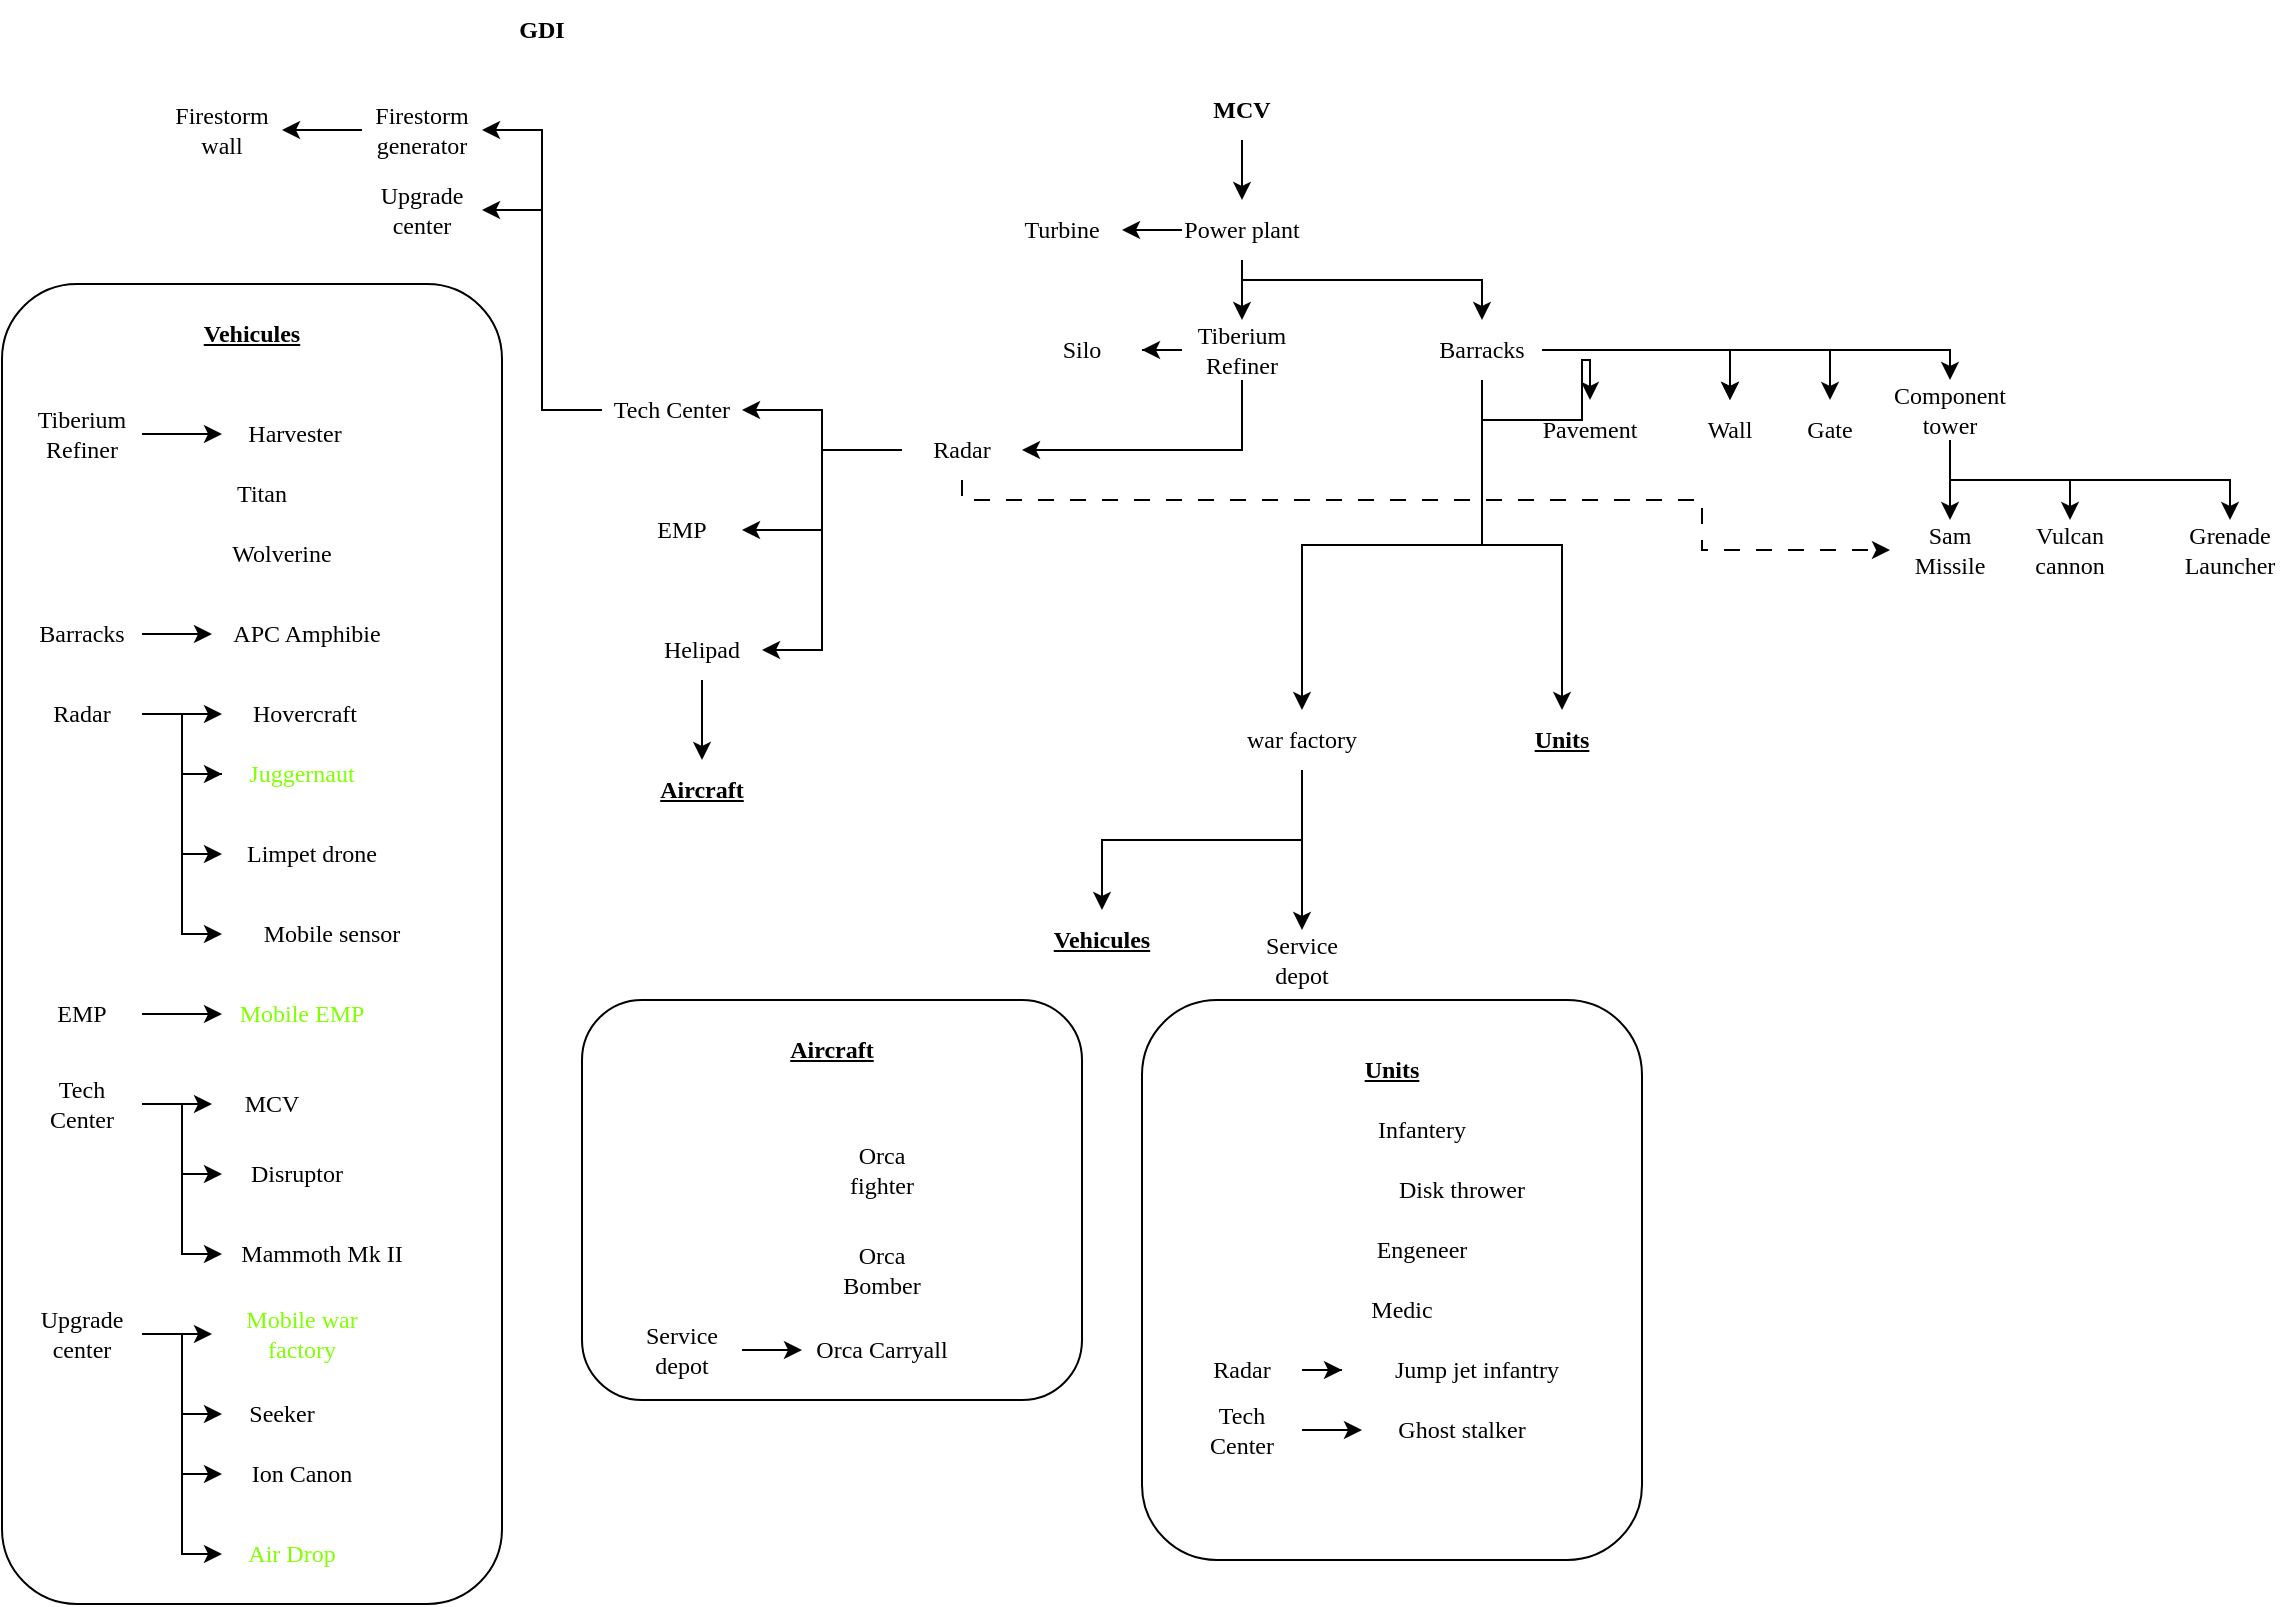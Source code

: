 <mxfile version="24.4.13" type="device">
  <diagram name="Page-1" id="J4l3qNTIwQKnPK3PvDyN">
    <mxGraphModel dx="2569" dy="768" grid="1" gridSize="10" guides="1" tooltips="1" connect="1" arrows="1" fold="1" page="1" pageScale="1" pageWidth="1169" pageHeight="827" math="0" shadow="0">
      <root>
        <mxCell id="0" />
        <mxCell id="1" parent="0" />
        <mxCell id="yo6jUP9kp3zcqBxJjkfc-1" value="GDI" style="text;html=1;align=center;verticalAlign=middle;whiteSpace=wrap;rounded=0;fontFamily=Lucida Console;fontStyle=1" vertex="1" parent="1">
          <mxGeometry x="-910" y="20" width="60" height="30" as="geometry" />
        </mxCell>
        <mxCell id="yo6jUP9kp3zcqBxJjkfc-4" value="" style="edgeStyle=orthogonalEdgeStyle;rounded=0;orthogonalLoop=1;jettySize=auto;html=1;fontFamily=Lucida Console;" edge="1" parent="1" source="yo6jUP9kp3zcqBxJjkfc-2" target="yo6jUP9kp3zcqBxJjkfc-3">
          <mxGeometry relative="1" as="geometry" />
        </mxCell>
        <mxCell id="yo6jUP9kp3zcqBxJjkfc-2" value="MCV" style="text;html=1;align=center;verticalAlign=middle;whiteSpace=wrap;rounded=0;fontFamily=Lucida Console;fontStyle=1" vertex="1" parent="1">
          <mxGeometry x="-560" y="60" width="60" height="30" as="geometry" />
        </mxCell>
        <mxCell id="yo6jUP9kp3zcqBxJjkfc-7" value="" style="edgeStyle=orthogonalEdgeStyle;rounded=0;orthogonalLoop=1;jettySize=auto;html=1;fontFamily=Lucida Console;" edge="1" parent="1" source="yo6jUP9kp3zcqBxJjkfc-3" target="yo6jUP9kp3zcqBxJjkfc-6">
          <mxGeometry relative="1" as="geometry" />
        </mxCell>
        <mxCell id="yo6jUP9kp3zcqBxJjkfc-11" value="" style="edgeStyle=orthogonalEdgeStyle;rounded=0;orthogonalLoop=1;jettySize=auto;html=1;fontFamily=Lucida Console;" edge="1" parent="1" source="yo6jUP9kp3zcqBxJjkfc-3" target="yo6jUP9kp3zcqBxJjkfc-10">
          <mxGeometry relative="1" as="geometry" />
        </mxCell>
        <mxCell id="yo6jUP9kp3zcqBxJjkfc-193" style="edgeStyle=orthogonalEdgeStyle;rounded=0;orthogonalLoop=1;jettySize=auto;html=1;exitX=0.5;exitY=1;exitDx=0;exitDy=0;entryX=0.5;entryY=0;entryDx=0;entryDy=0;" edge="1" parent="1" source="yo6jUP9kp3zcqBxJjkfc-3" target="yo6jUP9kp3zcqBxJjkfc-8">
          <mxGeometry relative="1" as="geometry">
            <Array as="points">
              <mxPoint x="-530" y="160" />
              <mxPoint x="-410" y="160" />
            </Array>
          </mxGeometry>
        </mxCell>
        <mxCell id="yo6jUP9kp3zcqBxJjkfc-3" value="&lt;div&gt;Power plant&lt;/div&gt;" style="text;html=1;align=center;verticalAlign=middle;whiteSpace=wrap;rounded=0;fontFamily=Lucida Console;" vertex="1" parent="1">
          <mxGeometry x="-560" y="120" width="60" height="30" as="geometry" />
        </mxCell>
        <mxCell id="yo6jUP9kp3zcqBxJjkfc-20" style="edgeStyle=orthogonalEdgeStyle;rounded=0;orthogonalLoop=1;jettySize=auto;html=1;exitX=0.5;exitY=1;exitDx=0;exitDy=0;entryX=1;entryY=0.5;entryDx=0;entryDy=0;fontFamily=Lucida Console;" edge="1" parent="1" source="yo6jUP9kp3zcqBxJjkfc-6" target="yo6jUP9kp3zcqBxJjkfc-19">
          <mxGeometry relative="1" as="geometry" />
        </mxCell>
        <mxCell id="yo6jUP9kp3zcqBxJjkfc-21" style="edgeStyle=orthogonalEdgeStyle;rounded=0;orthogonalLoop=1;jettySize=auto;html=1;exitX=0;exitY=0.5;exitDx=0;exitDy=0;fontFamily=Lucida Console;" edge="1" parent="1" source="yo6jUP9kp3zcqBxJjkfc-6" target="yo6jUP9kp3zcqBxJjkfc-18">
          <mxGeometry relative="1" as="geometry" />
        </mxCell>
        <mxCell id="yo6jUP9kp3zcqBxJjkfc-6" value="Tiberium Refiner" style="text;html=1;align=center;verticalAlign=middle;whiteSpace=wrap;rounded=0;fontFamily=Lucida Console;" vertex="1" parent="1">
          <mxGeometry x="-560" y="180" width="60" height="30" as="geometry" />
        </mxCell>
        <mxCell id="yo6jUP9kp3zcqBxJjkfc-26" value="" style="edgeStyle=orthogonalEdgeStyle;rounded=0;orthogonalLoop=1;jettySize=auto;html=1;fontFamily=Lucida Console;" edge="1" parent="1" source="yo6jUP9kp3zcqBxJjkfc-8" target="yo6jUP9kp3zcqBxJjkfc-22">
          <mxGeometry relative="1" as="geometry" />
        </mxCell>
        <mxCell id="yo6jUP9kp3zcqBxJjkfc-27" value="" style="edgeStyle=orthogonalEdgeStyle;rounded=0;orthogonalLoop=1;jettySize=auto;html=1;fontFamily=Lucida Console;" edge="1" parent="1" source="yo6jUP9kp3zcqBxJjkfc-8" target="yo6jUP9kp3zcqBxJjkfc-23">
          <mxGeometry relative="1" as="geometry" />
        </mxCell>
        <mxCell id="yo6jUP9kp3zcqBxJjkfc-28" value="" style="edgeStyle=orthogonalEdgeStyle;rounded=0;orthogonalLoop=1;jettySize=auto;html=1;fontFamily=Lucida Console;" edge="1" parent="1" source="yo6jUP9kp3zcqBxJjkfc-8" target="yo6jUP9kp3zcqBxJjkfc-23">
          <mxGeometry relative="1" as="geometry" />
        </mxCell>
        <mxCell id="yo6jUP9kp3zcqBxJjkfc-195" style="edgeStyle=orthogonalEdgeStyle;rounded=0;orthogonalLoop=1;jettySize=auto;html=1;exitX=1;exitY=0.5;exitDx=0;exitDy=0;entryX=0.5;entryY=0;entryDx=0;entryDy=0;" edge="1" parent="1" source="yo6jUP9kp3zcqBxJjkfc-8" target="yo6jUP9kp3zcqBxJjkfc-24">
          <mxGeometry relative="1" as="geometry" />
        </mxCell>
        <mxCell id="yo6jUP9kp3zcqBxJjkfc-197" style="edgeStyle=orthogonalEdgeStyle;rounded=0;orthogonalLoop=1;jettySize=auto;html=1;exitX=0.5;exitY=1;exitDx=0;exitDy=0;entryX=0.5;entryY=0;entryDx=0;entryDy=0;" edge="1" parent="1" source="yo6jUP9kp3zcqBxJjkfc-8" target="yo6jUP9kp3zcqBxJjkfc-50">
          <mxGeometry relative="1" as="geometry" />
        </mxCell>
        <mxCell id="yo6jUP9kp3zcqBxJjkfc-198" style="edgeStyle=orthogonalEdgeStyle;rounded=0;orthogonalLoop=1;jettySize=auto;html=1;exitX=0.5;exitY=1;exitDx=0;exitDy=0;entryX=0.5;entryY=0;entryDx=0;entryDy=0;" edge="1" parent="1" source="yo6jUP9kp3zcqBxJjkfc-8" target="yo6jUP9kp3zcqBxJjkfc-107">
          <mxGeometry relative="1" as="geometry" />
        </mxCell>
        <mxCell id="yo6jUP9kp3zcqBxJjkfc-202" style="edgeStyle=orthogonalEdgeStyle;rounded=0;orthogonalLoop=1;jettySize=auto;html=1;exitX=1;exitY=0.5;exitDx=0;exitDy=0;entryX=0.5;entryY=0;entryDx=0;entryDy=0;" edge="1" parent="1" source="yo6jUP9kp3zcqBxJjkfc-8" target="yo6jUP9kp3zcqBxJjkfc-31">
          <mxGeometry relative="1" as="geometry">
            <Array as="points">
              <mxPoint x="-176" y="195" />
            </Array>
          </mxGeometry>
        </mxCell>
        <mxCell id="yo6jUP9kp3zcqBxJjkfc-8" value="Barracks" style="text;html=1;align=center;verticalAlign=middle;whiteSpace=wrap;rounded=0;fontFamily=Lucida Console;" vertex="1" parent="1">
          <mxGeometry x="-440" y="180" width="60" height="30" as="geometry" />
        </mxCell>
        <mxCell id="yo6jUP9kp3zcqBxJjkfc-10" value="Turbine" style="text;html=1;align=center;verticalAlign=middle;whiteSpace=wrap;rounded=0;fontFamily=Lucida Console;" vertex="1" parent="1">
          <mxGeometry x="-650" y="120" width="60" height="30" as="geometry" />
        </mxCell>
        <mxCell id="yo6jUP9kp3zcqBxJjkfc-18" value="Silo" style="text;html=1;align=center;verticalAlign=middle;whiteSpace=wrap;rounded=0;fontFamily=Lucida Console;" vertex="1" parent="1">
          <mxGeometry x="-640" y="180" width="60" height="30" as="geometry" />
        </mxCell>
        <mxCell id="yo6jUP9kp3zcqBxJjkfc-90" value="" style="edgeStyle=orthogonalEdgeStyle;rounded=0;orthogonalLoop=1;jettySize=auto;html=1;" edge="1" parent="1" source="yo6jUP9kp3zcqBxJjkfc-19" target="yo6jUP9kp3zcqBxJjkfc-39">
          <mxGeometry relative="1" as="geometry" />
        </mxCell>
        <mxCell id="yo6jUP9kp3zcqBxJjkfc-191" style="edgeStyle=orthogonalEdgeStyle;rounded=0;orthogonalLoop=1;jettySize=auto;html=1;exitX=0;exitY=0.5;exitDx=0;exitDy=0;entryX=1;entryY=0.5;entryDx=0;entryDy=0;" edge="1" parent="1" source="yo6jUP9kp3zcqBxJjkfc-19" target="yo6jUP9kp3zcqBxJjkfc-45">
          <mxGeometry relative="1" as="geometry">
            <Array as="points">
              <mxPoint x="-740" y="245" />
              <mxPoint x="-740" y="285" />
            </Array>
          </mxGeometry>
        </mxCell>
        <mxCell id="yo6jUP9kp3zcqBxJjkfc-192" style="edgeStyle=orthogonalEdgeStyle;rounded=0;orthogonalLoop=1;jettySize=auto;html=1;exitX=0;exitY=0.5;exitDx=0;exitDy=0;entryX=1;entryY=0.5;entryDx=0;entryDy=0;" edge="1" parent="1" source="yo6jUP9kp3zcqBxJjkfc-19" target="yo6jUP9kp3zcqBxJjkfc-42">
          <mxGeometry relative="1" as="geometry">
            <Array as="points">
              <mxPoint x="-740" y="245" />
              <mxPoint x="-740" y="345" />
            </Array>
          </mxGeometry>
        </mxCell>
        <mxCell id="yo6jUP9kp3zcqBxJjkfc-204" style="edgeStyle=orthogonalEdgeStyle;rounded=0;orthogonalLoop=1;jettySize=auto;html=1;exitX=0.5;exitY=1;exitDx=0;exitDy=0;entryX=0;entryY=0.5;entryDx=0;entryDy=0;dashed=1;dashPattern=8 8;" edge="1" parent="1" source="yo6jUP9kp3zcqBxJjkfc-19" target="yo6jUP9kp3zcqBxJjkfc-33">
          <mxGeometry relative="1" as="geometry">
            <Array as="points">
              <mxPoint x="-670" y="270" />
              <mxPoint x="-300" y="270" />
              <mxPoint x="-300" y="295" />
            </Array>
          </mxGeometry>
        </mxCell>
        <mxCell id="yo6jUP9kp3zcqBxJjkfc-19" value="&lt;div&gt;Radar&lt;/div&gt;" style="text;html=1;align=center;verticalAlign=middle;whiteSpace=wrap;rounded=0;fontFamily=Lucida Console;" vertex="1" parent="1">
          <mxGeometry x="-700" y="230" width="60" height="30" as="geometry" />
        </mxCell>
        <mxCell id="yo6jUP9kp3zcqBxJjkfc-22" value="Pavement" style="text;html=1;align=center;verticalAlign=middle;whiteSpace=wrap;rounded=0;fontFamily=Lucida Console;" vertex="1" parent="1">
          <mxGeometry x="-386" y="220" width="60" height="30" as="geometry" />
        </mxCell>
        <mxCell id="yo6jUP9kp3zcqBxJjkfc-23" value="Wall" style="text;html=1;align=center;verticalAlign=middle;whiteSpace=wrap;rounded=0;fontFamily=Lucida Console;" vertex="1" parent="1">
          <mxGeometry x="-316" y="220" width="60" height="30" as="geometry" />
        </mxCell>
        <mxCell id="yo6jUP9kp3zcqBxJjkfc-24" value="&lt;div&gt;Gate&lt;/div&gt;" style="text;html=1;align=center;verticalAlign=middle;whiteSpace=wrap;rounded=0;fontFamily=Lucida Console;" vertex="1" parent="1">
          <mxGeometry x="-266" y="220" width="60" height="30" as="geometry" />
        </mxCell>
        <mxCell id="yo6jUP9kp3zcqBxJjkfc-35" value="" style="edgeStyle=orthogonalEdgeStyle;rounded=0;orthogonalLoop=1;jettySize=auto;html=1;entryX=0.5;entryY=0;entryDx=0;entryDy=0;fontFamily=Lucida Console;" edge="1" parent="1" source="yo6jUP9kp3zcqBxJjkfc-31" target="yo6jUP9kp3zcqBxJjkfc-32">
          <mxGeometry relative="1" as="geometry" />
        </mxCell>
        <mxCell id="yo6jUP9kp3zcqBxJjkfc-36" value="" style="edgeStyle=orthogonalEdgeStyle;rounded=0;orthogonalLoop=1;jettySize=auto;html=1;fontFamily=Lucida Console;" edge="1" parent="1" source="yo6jUP9kp3zcqBxJjkfc-31" target="yo6jUP9kp3zcqBxJjkfc-33">
          <mxGeometry relative="1" as="geometry" />
        </mxCell>
        <mxCell id="yo6jUP9kp3zcqBxJjkfc-37" style="edgeStyle=orthogonalEdgeStyle;rounded=0;orthogonalLoop=1;jettySize=auto;html=1;exitX=0.5;exitY=1;exitDx=0;exitDy=0;entryX=0.5;entryY=0;entryDx=0;entryDy=0;fontFamily=Lucida Console;" edge="1" parent="1" source="yo6jUP9kp3zcqBxJjkfc-31" target="yo6jUP9kp3zcqBxJjkfc-34">
          <mxGeometry relative="1" as="geometry" />
        </mxCell>
        <mxCell id="yo6jUP9kp3zcqBxJjkfc-31" value="Component tower" style="text;html=1;align=center;verticalAlign=middle;whiteSpace=wrap;rounded=0;fontFamily=Lucida Console;" vertex="1" parent="1">
          <mxGeometry x="-206" y="210" width="60" height="30" as="geometry" />
        </mxCell>
        <mxCell id="yo6jUP9kp3zcqBxJjkfc-32" value="Vulcan cannon" style="text;html=1;align=center;verticalAlign=middle;whiteSpace=wrap;rounded=0;fontFamily=Lucida Console;" vertex="1" parent="1">
          <mxGeometry x="-146" y="280" width="60" height="30" as="geometry" />
        </mxCell>
        <mxCell id="yo6jUP9kp3zcqBxJjkfc-33" value="Sam Missile" style="text;html=1;align=center;verticalAlign=middle;whiteSpace=wrap;rounded=0;fontFamily=Lucida Console;" vertex="1" parent="1">
          <mxGeometry x="-206" y="280" width="60" height="30" as="geometry" />
        </mxCell>
        <mxCell id="yo6jUP9kp3zcqBxJjkfc-34" value="Grenade Launcher" style="text;html=1;align=center;verticalAlign=middle;whiteSpace=wrap;rounded=0;fontFamily=Lucida Console;" vertex="1" parent="1">
          <mxGeometry x="-66" y="280" width="60" height="30" as="geometry" />
        </mxCell>
        <mxCell id="yo6jUP9kp3zcqBxJjkfc-84" style="edgeStyle=orthogonalEdgeStyle;rounded=0;orthogonalLoop=1;jettySize=auto;html=1;entryX=1;entryY=0.5;entryDx=0;entryDy=0;fontFamily=Lucida Console;" edge="1" parent="1" source="yo6jUP9kp3zcqBxJjkfc-39" target="yo6jUP9kp3zcqBxJjkfc-76">
          <mxGeometry relative="1" as="geometry" />
        </mxCell>
        <mxCell id="yo6jUP9kp3zcqBxJjkfc-190" style="edgeStyle=orthogonalEdgeStyle;rounded=0;orthogonalLoop=1;jettySize=auto;html=1;exitX=0;exitY=0.5;exitDx=0;exitDy=0;entryX=1;entryY=0.5;entryDx=0;entryDy=0;" edge="1" parent="1" source="yo6jUP9kp3zcqBxJjkfc-39" target="yo6jUP9kp3zcqBxJjkfc-85">
          <mxGeometry relative="1" as="geometry" />
        </mxCell>
        <mxCell id="yo6jUP9kp3zcqBxJjkfc-39" value="Tech Center" style="text;html=1;align=center;verticalAlign=middle;whiteSpace=wrap;rounded=0;fontFamily=Lucida Console;" vertex="1" parent="1">
          <mxGeometry x="-850" y="210" width="70" height="30" as="geometry" />
        </mxCell>
        <mxCell id="yo6jUP9kp3zcqBxJjkfc-187" value="" style="edgeStyle=orthogonalEdgeStyle;rounded=0;orthogonalLoop=1;jettySize=auto;html=1;" edge="1" parent="1" source="yo6jUP9kp3zcqBxJjkfc-42" target="yo6jUP9kp3zcqBxJjkfc-112">
          <mxGeometry relative="1" as="geometry" />
        </mxCell>
        <mxCell id="yo6jUP9kp3zcqBxJjkfc-42" value="Helipad" style="text;html=1;align=center;verticalAlign=middle;whiteSpace=wrap;rounded=0;fontFamily=Lucida Console;" vertex="1" parent="1">
          <mxGeometry x="-830" y="330" width="60" height="30" as="geometry" />
        </mxCell>
        <mxCell id="yo6jUP9kp3zcqBxJjkfc-45" value="EMP" style="text;html=1;align=center;verticalAlign=middle;whiteSpace=wrap;rounded=0;fontFamily=Lucida Console;" vertex="1" parent="1">
          <mxGeometry x="-840" y="270" width="60" height="30" as="geometry" />
        </mxCell>
        <mxCell id="yo6jUP9kp3zcqBxJjkfc-49" value="Service depot" style="text;html=1;align=center;verticalAlign=middle;whiteSpace=wrap;rounded=0;fontFamily=Lucida Console;" vertex="1" parent="1">
          <mxGeometry x="-530" y="485" width="60" height="30" as="geometry" />
        </mxCell>
        <mxCell id="yo6jUP9kp3zcqBxJjkfc-200" value="" style="edgeStyle=orthogonalEdgeStyle;rounded=0;orthogonalLoop=1;jettySize=auto;html=1;" edge="1" parent="1" source="yo6jUP9kp3zcqBxJjkfc-50" target="yo6jUP9kp3zcqBxJjkfc-49">
          <mxGeometry relative="1" as="geometry" />
        </mxCell>
        <mxCell id="yo6jUP9kp3zcqBxJjkfc-201" style="edgeStyle=orthogonalEdgeStyle;rounded=0;orthogonalLoop=1;jettySize=auto;html=1;exitX=0.5;exitY=1;exitDx=0;exitDy=0;entryX=0.5;entryY=0;entryDx=0;entryDy=0;" edge="1" parent="1" source="yo6jUP9kp3zcqBxJjkfc-50" target="yo6jUP9kp3zcqBxJjkfc-109">
          <mxGeometry relative="1" as="geometry" />
        </mxCell>
        <mxCell id="yo6jUP9kp3zcqBxJjkfc-50" value="war factory" style="text;html=1;align=center;verticalAlign=middle;whiteSpace=wrap;rounded=0;fontFamily=Lucida Console;" vertex="1" parent="1">
          <mxGeometry x="-530" y="375" width="60" height="30" as="geometry" />
        </mxCell>
        <mxCell id="yo6jUP9kp3zcqBxJjkfc-76" value="Upgrade center" style="text;html=1;align=center;verticalAlign=middle;whiteSpace=wrap;rounded=0;fontFamily=Lucida Console;" vertex="1" parent="1">
          <mxGeometry x="-970" y="110" width="60" height="30" as="geometry" />
        </mxCell>
        <mxCell id="yo6jUP9kp3zcqBxJjkfc-88" value="" style="edgeStyle=orthogonalEdgeStyle;rounded=0;orthogonalLoop=1;jettySize=auto;html=1;" edge="1" parent="1" source="yo6jUP9kp3zcqBxJjkfc-85" target="yo6jUP9kp3zcqBxJjkfc-86">
          <mxGeometry relative="1" as="geometry" />
        </mxCell>
        <mxCell id="yo6jUP9kp3zcqBxJjkfc-85" value="Firestorm generator" style="text;html=1;align=center;verticalAlign=middle;whiteSpace=wrap;rounded=0;fontFamily=Lucida Console;" vertex="1" parent="1">
          <mxGeometry x="-970" y="70" width="60" height="30" as="geometry" />
        </mxCell>
        <mxCell id="yo6jUP9kp3zcqBxJjkfc-86" value="Firestorm wall" style="text;html=1;align=center;verticalAlign=middle;whiteSpace=wrap;rounded=0;fontFamily=Lucida Console;" vertex="1" parent="1">
          <mxGeometry x="-1070" y="70" width="60" height="30" as="geometry" />
        </mxCell>
        <mxCell id="yo6jUP9kp3zcqBxJjkfc-107" value="Units" style="text;html=1;align=center;verticalAlign=middle;whiteSpace=wrap;rounded=0;fontFamily=Lucida Console;fontStyle=5" vertex="1" parent="1">
          <mxGeometry x="-400" y="375" width="60" height="30" as="geometry" />
        </mxCell>
        <mxCell id="yo6jUP9kp3zcqBxJjkfc-109" value="Vehicules" style="text;html=1;align=center;verticalAlign=middle;whiteSpace=wrap;rounded=0;fontFamily=Lucida Console;fontStyle=5" vertex="1" parent="1">
          <mxGeometry x="-630" y="475" width="60" height="30" as="geometry" />
        </mxCell>
        <mxCell id="yo6jUP9kp3zcqBxJjkfc-112" value="Aircraft" style="text;html=1;align=center;verticalAlign=middle;whiteSpace=wrap;rounded=0;fontFamily=Lucida Console;fontStyle=5" vertex="1" parent="1">
          <mxGeometry x="-830" y="400" width="60" height="30" as="geometry" />
        </mxCell>
        <mxCell id="yo6jUP9kp3zcqBxJjkfc-205" value="" style="group" vertex="1" connectable="0" parent="1">
          <mxGeometry x="-860" y="520" width="250" height="200" as="geometry" />
        </mxCell>
        <mxCell id="yo6jUP9kp3zcqBxJjkfc-179" value="" style="rounded=1;whiteSpace=wrap;html=1;" vertex="1" parent="yo6jUP9kp3zcqBxJjkfc-205">
          <mxGeometry width="250" height="200" as="geometry" />
        </mxCell>
        <mxCell id="yo6jUP9kp3zcqBxJjkfc-119" value="Orca fighter" style="text;html=1;align=center;verticalAlign=middle;whiteSpace=wrap;rounded=0;fontFamily=Lucida Console;" vertex="1" parent="yo6jUP9kp3zcqBxJjkfc-205">
          <mxGeometry x="120" y="70" width="60" height="30" as="geometry" />
        </mxCell>
        <mxCell id="yo6jUP9kp3zcqBxJjkfc-120" value="Orca Bomber" style="text;html=1;align=center;verticalAlign=middle;whiteSpace=wrap;rounded=0;fontFamily=Lucida Console;" vertex="1" parent="yo6jUP9kp3zcqBxJjkfc-205">
          <mxGeometry x="120" y="120" width="60" height="30" as="geometry" />
        </mxCell>
        <mxCell id="yo6jUP9kp3zcqBxJjkfc-180" value="Aircraft" style="text;html=1;align=center;verticalAlign=middle;whiteSpace=wrap;rounded=0;fontFamily=Lucida Console;fontStyle=5" vertex="1" parent="yo6jUP9kp3zcqBxJjkfc-205">
          <mxGeometry x="95" y="10" width="60" height="30" as="geometry" />
        </mxCell>
        <mxCell id="yo6jUP9kp3zcqBxJjkfc-183" style="edgeStyle=orthogonalEdgeStyle;rounded=0;orthogonalLoop=1;jettySize=auto;html=1;exitX=1;exitY=0.5;exitDx=0;exitDy=0;entryX=0;entryY=0.5;entryDx=0;entryDy=0;" edge="1" parent="yo6jUP9kp3zcqBxJjkfc-205" source="yo6jUP9kp3zcqBxJjkfc-181" target="yo6jUP9kp3zcqBxJjkfc-182">
          <mxGeometry relative="1" as="geometry" />
        </mxCell>
        <mxCell id="yo6jUP9kp3zcqBxJjkfc-181" value="Service depot" style="text;html=1;align=center;verticalAlign=middle;whiteSpace=wrap;rounded=0;fontFamily=Lucida Console;" vertex="1" parent="yo6jUP9kp3zcqBxJjkfc-205">
          <mxGeometry x="20" y="160" width="60" height="30" as="geometry" />
        </mxCell>
        <mxCell id="yo6jUP9kp3zcqBxJjkfc-182" value="Orca Carryall" style="text;html=1;align=center;verticalAlign=middle;whiteSpace=wrap;rounded=0;fontFamily=Lucida Console;" vertex="1" parent="yo6jUP9kp3zcqBxJjkfc-205">
          <mxGeometry x="110" y="160" width="80" height="30" as="geometry" />
        </mxCell>
        <mxCell id="yo6jUP9kp3zcqBxJjkfc-206" value="" style="group" vertex="1" connectable="0" parent="1">
          <mxGeometry x="-580" y="520" width="250" height="280" as="geometry" />
        </mxCell>
        <mxCell id="yo6jUP9kp3zcqBxJjkfc-186" value="" style="rounded=1;whiteSpace=wrap;html=1;" vertex="1" parent="yo6jUP9kp3zcqBxJjkfc-206">
          <mxGeometry width="250" height="280" as="geometry" />
        </mxCell>
        <mxCell id="yo6jUP9kp3zcqBxJjkfc-12" value="Infantery" style="text;html=1;align=center;verticalAlign=middle;whiteSpace=wrap;rounded=0;fontFamily=Lucida Console;" vertex="1" parent="yo6jUP9kp3zcqBxJjkfc-206">
          <mxGeometry x="110" y="50" width="60" height="30" as="geometry" />
        </mxCell>
        <mxCell id="yo6jUP9kp3zcqBxJjkfc-13" value="Disk thrower" style="text;html=1;align=center;verticalAlign=middle;whiteSpace=wrap;rounded=0;fontFamily=Lucida Console;" vertex="1" parent="yo6jUP9kp3zcqBxJjkfc-206">
          <mxGeometry x="110" y="80" width="100" height="30" as="geometry" />
        </mxCell>
        <mxCell id="yo6jUP9kp3zcqBxJjkfc-14" value="Engeneer" style="text;html=1;align=center;verticalAlign=middle;whiteSpace=wrap;rounded=0;fontFamily=Lucida Console;" vertex="1" parent="yo6jUP9kp3zcqBxJjkfc-206">
          <mxGeometry x="110" y="110" width="60" height="30" as="geometry" />
        </mxCell>
        <mxCell id="yo6jUP9kp3zcqBxJjkfc-15" value="Medic" style="text;html=1;align=center;verticalAlign=middle;whiteSpace=wrap;rounded=0;fontFamily=Lucida Console;" vertex="1" parent="yo6jUP9kp3zcqBxJjkfc-206">
          <mxGeometry x="100" y="140" width="60" height="30" as="geometry" />
        </mxCell>
        <mxCell id="yo6jUP9kp3zcqBxJjkfc-75" style="edgeStyle=orthogonalEdgeStyle;rounded=0;orthogonalLoop=1;jettySize=auto;html=1;entryX=0;entryY=0.5;entryDx=0;entryDy=0;fontFamily=Lucida Console;" edge="1" parent="yo6jUP9kp3zcqBxJjkfc-206" source="yo6jUP9kp3zcqBxJjkfc-43" target="yo6jUP9kp3zcqBxJjkfc-44">
          <mxGeometry relative="1" as="geometry" />
        </mxCell>
        <mxCell id="yo6jUP9kp3zcqBxJjkfc-43" value="&lt;div&gt;Radar&lt;/div&gt;" style="text;html=1;align=center;verticalAlign=middle;whiteSpace=wrap;rounded=0;fontFamily=Lucida Console;" vertex="1" parent="yo6jUP9kp3zcqBxJjkfc-206">
          <mxGeometry x="20" y="170" width="60" height="30" as="geometry" />
        </mxCell>
        <mxCell id="yo6jUP9kp3zcqBxJjkfc-44" value="Jump jet infantry " style="text;html=1;align=center;verticalAlign=middle;whiteSpace=wrap;rounded=0;fontFamily=Lucida Console;" vertex="1" parent="yo6jUP9kp3zcqBxJjkfc-206">
          <mxGeometry x="100" y="170" width="135" height="30" as="geometry" />
        </mxCell>
        <mxCell id="yo6jUP9kp3zcqBxJjkfc-53" value="Ghost stalker" style="text;html=1;align=center;verticalAlign=middle;whiteSpace=wrap;rounded=0;fontFamily=Lucida Console;" vertex="1" parent="yo6jUP9kp3zcqBxJjkfc-206">
          <mxGeometry x="110" y="200" width="100" height="30" as="geometry" />
        </mxCell>
        <mxCell id="yo6jUP9kp3zcqBxJjkfc-185" value="Units" style="text;html=1;align=center;verticalAlign=middle;whiteSpace=wrap;rounded=0;fontFamily=Lucida Console;fontStyle=5" vertex="1" parent="yo6jUP9kp3zcqBxJjkfc-206">
          <mxGeometry x="95" y="20" width="60" height="30" as="geometry" />
        </mxCell>
        <mxCell id="yo6jUP9kp3zcqBxJjkfc-189" style="edgeStyle=orthogonalEdgeStyle;rounded=0;orthogonalLoop=1;jettySize=auto;html=1;exitX=1;exitY=0.5;exitDx=0;exitDy=0;entryX=0;entryY=0.5;entryDx=0;entryDy=0;" edge="1" parent="yo6jUP9kp3zcqBxJjkfc-206" source="yo6jUP9kp3zcqBxJjkfc-188" target="yo6jUP9kp3zcqBxJjkfc-53">
          <mxGeometry relative="1" as="geometry" />
        </mxCell>
        <mxCell id="yo6jUP9kp3zcqBxJjkfc-188" value="Tech Center" style="text;html=1;align=center;verticalAlign=middle;whiteSpace=wrap;rounded=0;fontFamily=Lucida Console;" vertex="1" parent="yo6jUP9kp3zcqBxJjkfc-206">
          <mxGeometry x="20" y="200" width="60" height="30" as="geometry" />
        </mxCell>
        <mxCell id="yo6jUP9kp3zcqBxJjkfc-207" value="" style="group;fontColor=#97D077;" vertex="1" connectable="0" parent="1">
          <mxGeometry x="-1150" y="162" width="250" height="660" as="geometry" />
        </mxCell>
        <mxCell id="yo6jUP9kp3zcqBxJjkfc-160" value="" style="rounded=1;whiteSpace=wrap;html=1;" vertex="1" parent="yo6jUP9kp3zcqBxJjkfc-207">
          <mxGeometry width="250" height="660" as="geometry" />
        </mxCell>
        <mxCell id="yo6jUP9kp3zcqBxJjkfc-54" value="Wolverine" style="text;html=1;align=center;verticalAlign=middle;whiteSpace=wrap;rounded=0;fontFamily=Lucida Console;" vertex="1" parent="yo6jUP9kp3zcqBxJjkfc-207">
          <mxGeometry x="110" y="120" width="60" height="30" as="geometry" />
        </mxCell>
        <mxCell id="yo6jUP9kp3zcqBxJjkfc-55" value="&amp;nbsp;Harvester" style="text;html=1;align=center;verticalAlign=middle;whiteSpace=wrap;rounded=0;fontFamily=Lucida Console;" vertex="1" parent="yo6jUP9kp3zcqBxJjkfc-207">
          <mxGeometry x="110" y="60" width="70" height="30" as="geometry" />
        </mxCell>
        <mxCell id="yo6jUP9kp3zcqBxJjkfc-57" value="Titan" style="text;html=1;align=center;verticalAlign=middle;whiteSpace=wrap;rounded=0;fontFamily=Lucida Console;" vertex="1" parent="yo6jUP9kp3zcqBxJjkfc-207">
          <mxGeometry x="100" y="90" width="60" height="30" as="geometry" />
        </mxCell>
        <mxCell id="yo6jUP9kp3zcqBxJjkfc-59" value="APC Amphibie" style="text;html=1;align=center;verticalAlign=middle;whiteSpace=wrap;rounded=0;fontFamily=Lucida Console;" vertex="1" parent="yo6jUP9kp3zcqBxJjkfc-207">
          <mxGeometry x="105" y="160" width="95" height="30" as="geometry" />
        </mxCell>
        <mxCell id="yo6jUP9kp3zcqBxJjkfc-64" value="&lt;font data-darkreader-inline-color=&quot;&quot; style=&quot;--darkreader-inline-color: #8dff1a;&quot; color=&quot;#80ff00&quot;&gt;Mobile war factory&lt;/font&gt;" style="text;html=1;align=center;verticalAlign=middle;whiteSpace=wrap;rounded=0;fontFamily=Lucida Console;" vertex="1" parent="yo6jUP9kp3zcqBxJjkfc-207">
          <mxGeometry x="105" y="510" width="90" height="30" as="geometry" />
        </mxCell>
        <mxCell id="yo6jUP9kp3zcqBxJjkfc-67" value="&lt;font data-darkreader-inline-color=&quot;&quot; style=&quot;--darkreader-inline-color: #8dff1a;&quot; color=&quot;#80ff00&quot;&gt;Mobile EMP&lt;/font&gt;" style="text;html=1;align=center;verticalAlign=middle;whiteSpace=wrap;rounded=0;fontFamily=Lucida Console;" vertex="1" parent="yo6jUP9kp3zcqBxJjkfc-207">
          <mxGeometry x="110" y="350" width="80" height="30" as="geometry" />
        </mxCell>
        <mxCell id="yo6jUP9kp3zcqBxJjkfc-79" value="&lt;font data-darkreader-inline-color=&quot;&quot; style=&quot;--darkreader-inline-color: #8dff1a;&quot; color=&quot;#80ff00&quot;&gt;Air Drop&lt;/font&gt;" style="text;html=1;align=center;verticalAlign=middle;whiteSpace=wrap;rounded=0;fontFamily=Lucida Console;" vertex="1" parent="yo6jUP9kp3zcqBxJjkfc-207">
          <mxGeometry x="110" y="620" width="70" height="30" as="geometry" />
        </mxCell>
        <mxCell id="yo6jUP9kp3zcqBxJjkfc-128" value="Vehicules" style="text;html=1;align=center;verticalAlign=middle;whiteSpace=wrap;rounded=0;fontFamily=Lucida Console;fontStyle=5" vertex="1" parent="yo6jUP9kp3zcqBxJjkfc-207">
          <mxGeometry x="95" y="10" width="60" height="30" as="geometry" />
        </mxCell>
        <mxCell id="yo6jUP9kp3zcqBxJjkfc-162" style="edgeStyle=orthogonalEdgeStyle;rounded=0;orthogonalLoop=1;jettySize=auto;html=1;exitX=1;exitY=0.5;exitDx=0;exitDy=0;entryX=0;entryY=0.5;entryDx=0;entryDy=0;" edge="1" parent="yo6jUP9kp3zcqBxJjkfc-207" source="yo6jUP9kp3zcqBxJjkfc-137" target="yo6jUP9kp3zcqBxJjkfc-67">
          <mxGeometry relative="1" as="geometry" />
        </mxCell>
        <mxCell id="yo6jUP9kp3zcqBxJjkfc-137" value="EMP" style="text;html=1;align=center;verticalAlign=middle;whiteSpace=wrap;rounded=0;fontFamily=Lucida Console;" vertex="1" parent="yo6jUP9kp3zcqBxJjkfc-207">
          <mxGeometry x="10" y="350" width="60" height="30" as="geometry" />
        </mxCell>
        <mxCell id="yo6jUP9kp3zcqBxJjkfc-143" style="edgeStyle=orthogonalEdgeStyle;rounded=0;orthogonalLoop=1;jettySize=auto;html=1;exitX=1;exitY=0.5;exitDx=0;exitDy=0;entryX=0;entryY=0.5;entryDx=0;entryDy=0;" edge="1" parent="yo6jUP9kp3zcqBxJjkfc-207" source="yo6jUP9kp3zcqBxJjkfc-140" target="yo6jUP9kp3zcqBxJjkfc-55">
          <mxGeometry relative="1" as="geometry" />
        </mxCell>
        <mxCell id="yo6jUP9kp3zcqBxJjkfc-140" value="Tiberium Refiner" style="text;html=1;align=center;verticalAlign=middle;whiteSpace=wrap;rounded=0;fontFamily=Lucida Console;" vertex="1" parent="yo6jUP9kp3zcqBxJjkfc-207">
          <mxGeometry x="10" y="60" width="60" height="30" as="geometry" />
        </mxCell>
        <mxCell id="yo6jUP9kp3zcqBxJjkfc-149" value="" style="edgeStyle=orthogonalEdgeStyle;rounded=0;orthogonalLoop=1;jettySize=auto;html=1;" edge="1" parent="yo6jUP9kp3zcqBxJjkfc-207" source="yo6jUP9kp3zcqBxJjkfc-144" target="yo6jUP9kp3zcqBxJjkfc-146">
          <mxGeometry relative="1" as="geometry" />
        </mxCell>
        <mxCell id="yo6jUP9kp3zcqBxJjkfc-152" style="edgeStyle=orthogonalEdgeStyle;rounded=0;orthogonalLoop=1;jettySize=auto;html=1;exitX=1;exitY=0.5;exitDx=0;exitDy=0;entryX=0;entryY=0.5;entryDx=0;entryDy=0;" edge="1" parent="yo6jUP9kp3zcqBxJjkfc-207" source="yo6jUP9kp3zcqBxJjkfc-144" target="yo6jUP9kp3zcqBxJjkfc-145">
          <mxGeometry relative="1" as="geometry" />
        </mxCell>
        <mxCell id="yo6jUP9kp3zcqBxJjkfc-144" value="&lt;div&gt;Radar&lt;/div&gt;" style="text;html=1;align=center;verticalAlign=middle;whiteSpace=wrap;rounded=0;fontFamily=Lucida Console;" vertex="1" parent="yo6jUP9kp3zcqBxJjkfc-207">
          <mxGeometry x="10" y="200" width="60" height="30" as="geometry" />
        </mxCell>
        <mxCell id="yo6jUP9kp3zcqBxJjkfc-145" value="&amp;nbsp;Hovercraft" style="text;html=1;align=center;verticalAlign=middle;whiteSpace=wrap;rounded=0;fontFamily=Lucida Console;" vertex="1" parent="yo6jUP9kp3zcqBxJjkfc-207">
          <mxGeometry x="110" y="200" width="80" height="30" as="geometry" />
        </mxCell>
        <mxCell id="yo6jUP9kp3zcqBxJjkfc-155" style="edgeStyle=orthogonalEdgeStyle;rounded=0;orthogonalLoop=1;jettySize=auto;html=1;exitX=0;exitY=0.5;exitDx=0;exitDy=0;entryX=0;entryY=0.5;entryDx=0;entryDy=0;" edge="1" parent="yo6jUP9kp3zcqBxJjkfc-207" source="yo6jUP9kp3zcqBxJjkfc-146" target="yo6jUP9kp3zcqBxJjkfc-148">
          <mxGeometry relative="1" as="geometry" />
        </mxCell>
        <mxCell id="yo6jUP9kp3zcqBxJjkfc-156" style="edgeStyle=orthogonalEdgeStyle;rounded=0;orthogonalLoop=1;jettySize=auto;html=1;exitX=0;exitY=0.5;exitDx=0;exitDy=0;entryX=0;entryY=0.5;entryDx=0;entryDy=0;" edge="1" parent="yo6jUP9kp3zcqBxJjkfc-207" source="yo6jUP9kp3zcqBxJjkfc-146" target="yo6jUP9kp3zcqBxJjkfc-147">
          <mxGeometry relative="1" as="geometry" />
        </mxCell>
        <mxCell id="yo6jUP9kp3zcqBxJjkfc-146" value="&lt;font data-darkreader-inline-color=&quot;&quot; style=&quot;--darkreader-inline-color: #8dff1a;&quot; color=&quot;#80ff00&quot;&gt;Juggernaut&lt;/font&gt;" style="text;html=1;align=center;verticalAlign=middle;whiteSpace=wrap;rounded=0;fontFamily=Lucida Console;" vertex="1" parent="yo6jUP9kp3zcqBxJjkfc-207">
          <mxGeometry x="110" y="230" width="80" height="30" as="geometry" />
        </mxCell>
        <mxCell id="yo6jUP9kp3zcqBxJjkfc-147" value="Limpet drone" style="text;html=1;align=center;verticalAlign=middle;whiteSpace=wrap;rounded=0;fontFamily=Lucida Console;" vertex="1" parent="yo6jUP9kp3zcqBxJjkfc-207">
          <mxGeometry x="110" y="270" width="90" height="30" as="geometry" />
        </mxCell>
        <mxCell id="yo6jUP9kp3zcqBxJjkfc-148" value="Mobile sensor" style="text;html=1;align=center;verticalAlign=middle;whiteSpace=wrap;rounded=0;fontFamily=Lucida Console;" vertex="1" parent="yo6jUP9kp3zcqBxJjkfc-207">
          <mxGeometry x="110" y="310" width="110" height="30" as="geometry" />
        </mxCell>
        <mxCell id="yo6jUP9kp3zcqBxJjkfc-159" style="edgeStyle=orthogonalEdgeStyle;rounded=0;orthogonalLoop=1;jettySize=auto;html=1;exitX=1;exitY=0.5;exitDx=0;exitDy=0;entryX=0;entryY=0.5;entryDx=0;entryDy=0;" edge="1" parent="yo6jUP9kp3zcqBxJjkfc-207" source="yo6jUP9kp3zcqBxJjkfc-157" target="yo6jUP9kp3zcqBxJjkfc-59">
          <mxGeometry relative="1" as="geometry" />
        </mxCell>
        <mxCell id="yo6jUP9kp3zcqBxJjkfc-157" value="Barracks" style="text;html=1;align=center;verticalAlign=middle;whiteSpace=wrap;rounded=0;fontFamily=Lucida Console;" vertex="1" parent="yo6jUP9kp3zcqBxJjkfc-207">
          <mxGeometry x="10" y="160" width="60" height="30" as="geometry" />
        </mxCell>
        <mxCell id="yo6jUP9kp3zcqBxJjkfc-168" style="edgeStyle=orthogonalEdgeStyle;rounded=0;orthogonalLoop=1;jettySize=auto;html=1;exitX=1;exitY=0.5;exitDx=0;exitDy=0;entryX=0;entryY=0.5;entryDx=0;entryDy=0;" edge="1" parent="yo6jUP9kp3zcqBxJjkfc-207" source="yo6jUP9kp3zcqBxJjkfc-164" target="yo6jUP9kp3zcqBxJjkfc-165">
          <mxGeometry relative="1" as="geometry" />
        </mxCell>
        <mxCell id="yo6jUP9kp3zcqBxJjkfc-170" style="edgeStyle=orthogonalEdgeStyle;rounded=0;orthogonalLoop=1;jettySize=auto;html=1;exitX=1;exitY=0.5;exitDx=0;exitDy=0;entryX=0;entryY=0.5;entryDx=0;entryDy=0;" edge="1" parent="yo6jUP9kp3zcqBxJjkfc-207" source="yo6jUP9kp3zcqBxJjkfc-164" target="yo6jUP9kp3zcqBxJjkfc-166">
          <mxGeometry relative="1" as="geometry" />
        </mxCell>
        <mxCell id="yo6jUP9kp3zcqBxJjkfc-171" style="edgeStyle=orthogonalEdgeStyle;rounded=0;orthogonalLoop=1;jettySize=auto;html=1;exitX=1;exitY=0.5;exitDx=0;exitDy=0;entryX=0;entryY=0.5;entryDx=0;entryDy=0;" edge="1" parent="yo6jUP9kp3zcqBxJjkfc-207" source="yo6jUP9kp3zcqBxJjkfc-164" target="yo6jUP9kp3zcqBxJjkfc-167">
          <mxGeometry relative="1" as="geometry" />
        </mxCell>
        <mxCell id="yo6jUP9kp3zcqBxJjkfc-164" value="Tech Center" style="text;html=1;align=center;verticalAlign=middle;whiteSpace=wrap;rounded=0;fontFamily=Lucida Console;" vertex="1" parent="yo6jUP9kp3zcqBxJjkfc-207">
          <mxGeometry x="10" y="395" width="60" height="30" as="geometry" />
        </mxCell>
        <mxCell id="yo6jUP9kp3zcqBxJjkfc-165" value="MCV" style="text;html=1;align=center;verticalAlign=middle;whiteSpace=wrap;rounded=0;fontFamily=Lucida Console;" vertex="1" parent="yo6jUP9kp3zcqBxJjkfc-207">
          <mxGeometry x="105" y="394.5" width="60" height="30" as="geometry" />
        </mxCell>
        <mxCell id="yo6jUP9kp3zcqBxJjkfc-166" value="Disruptor" style="text;html=1;align=center;verticalAlign=middle;whiteSpace=wrap;rounded=0;fontFamily=Lucida Console;" vertex="1" parent="yo6jUP9kp3zcqBxJjkfc-207">
          <mxGeometry x="110" y="430" width="75" height="30" as="geometry" />
        </mxCell>
        <mxCell id="yo6jUP9kp3zcqBxJjkfc-167" value="&lt;div&gt;Mammoth Mk II&lt;/div&gt;" style="text;html=1;align=center;verticalAlign=middle;whiteSpace=wrap;rounded=0;fontFamily=Lucida Console;" vertex="1" parent="yo6jUP9kp3zcqBxJjkfc-207">
          <mxGeometry x="110" y="470" width="100" height="30" as="geometry" />
        </mxCell>
        <mxCell id="yo6jUP9kp3zcqBxJjkfc-173" style="edgeStyle=orthogonalEdgeStyle;rounded=0;orthogonalLoop=1;jettySize=auto;html=1;exitX=1;exitY=0.5;exitDx=0;exitDy=0;entryX=0;entryY=0.5;entryDx=0;entryDy=0;" edge="1" parent="yo6jUP9kp3zcqBxJjkfc-207" source="yo6jUP9kp3zcqBxJjkfc-172" target="yo6jUP9kp3zcqBxJjkfc-64">
          <mxGeometry relative="1" as="geometry" />
        </mxCell>
        <mxCell id="yo6jUP9kp3zcqBxJjkfc-176" style="edgeStyle=orthogonalEdgeStyle;rounded=0;orthogonalLoop=1;jettySize=auto;html=1;exitX=1;exitY=0.5;exitDx=0;exitDy=0;entryX=0;entryY=0.5;entryDx=0;entryDy=0;" edge="1" parent="yo6jUP9kp3zcqBxJjkfc-207" source="yo6jUP9kp3zcqBxJjkfc-172" target="yo6jUP9kp3zcqBxJjkfc-174">
          <mxGeometry relative="1" as="geometry" />
        </mxCell>
        <mxCell id="yo6jUP9kp3zcqBxJjkfc-177" style="edgeStyle=orthogonalEdgeStyle;rounded=0;orthogonalLoop=1;jettySize=auto;html=1;exitX=1;exitY=0.5;exitDx=0;exitDy=0;entryX=0;entryY=0.5;entryDx=0;entryDy=0;" edge="1" parent="yo6jUP9kp3zcqBxJjkfc-207" source="yo6jUP9kp3zcqBxJjkfc-172" target="yo6jUP9kp3zcqBxJjkfc-175">
          <mxGeometry relative="1" as="geometry" />
        </mxCell>
        <mxCell id="yo6jUP9kp3zcqBxJjkfc-178" style="edgeStyle=orthogonalEdgeStyle;rounded=0;orthogonalLoop=1;jettySize=auto;html=1;exitX=1;exitY=0.5;exitDx=0;exitDy=0;entryX=0;entryY=0.5;entryDx=0;entryDy=0;" edge="1" parent="yo6jUP9kp3zcqBxJjkfc-207" source="yo6jUP9kp3zcqBxJjkfc-172" target="yo6jUP9kp3zcqBxJjkfc-79">
          <mxGeometry relative="1" as="geometry" />
        </mxCell>
        <mxCell id="yo6jUP9kp3zcqBxJjkfc-172" value="Upgrade center" style="text;html=1;align=center;verticalAlign=middle;whiteSpace=wrap;rounded=0;fontFamily=Lucida Console;" vertex="1" parent="yo6jUP9kp3zcqBxJjkfc-207">
          <mxGeometry x="10" y="510" width="60" height="30" as="geometry" />
        </mxCell>
        <mxCell id="yo6jUP9kp3zcqBxJjkfc-174" value="Seeker" style="text;html=1;align=center;verticalAlign=middle;whiteSpace=wrap;rounded=0;fontFamily=Lucida Console;" vertex="1" parent="yo6jUP9kp3zcqBxJjkfc-207">
          <mxGeometry x="110" y="550" width="60" height="30" as="geometry" />
        </mxCell>
        <mxCell id="yo6jUP9kp3zcqBxJjkfc-175" value="Ion Canon" style="text;html=1;align=center;verticalAlign=middle;whiteSpace=wrap;rounded=0;fontFamily=Lucida Console;" vertex="1" parent="yo6jUP9kp3zcqBxJjkfc-207">
          <mxGeometry x="110" y="580" width="80" height="30" as="geometry" />
        </mxCell>
      </root>
    </mxGraphModel>
  </diagram>
</mxfile>
